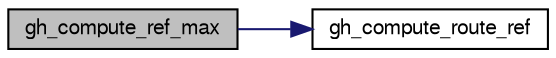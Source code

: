 digraph "gh_compute_ref_max"
{
  edge [fontname="FreeSans",fontsize="10",labelfontname="FreeSans",labelfontsize="10"];
  node [fontname="FreeSans",fontsize="10",shape=record];
  rankdir="LR";
  Node1 [label="gh_compute_ref_max",height=0.2,width=0.4,color="black", fillcolor="grey75", style="filled", fontcolor="black"];
  Node1 -> Node2 [color="midnightblue",fontsize="10",style="solid",fontname="FreeSans"];
  Node2 [label="gh_compute_route_ref",height=0.2,width=0.4,color="black", fillcolor="white", style="filled",URL="$guidance__h__ref_8c.html#a5cdaebf6e35a50cce7d6fe28b17fc068"];
}
